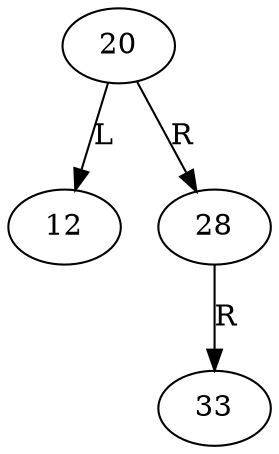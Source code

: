 // DistSensitiveBST
digraph {
	1610917556864 [label=20]
	1610917556864 -> 1610917558016 [label=L]
	1610917558016 [label=12]
	1610917556864 -> 1610917551936 [label=R]
	1610917551936 [label=28]
	1610917551936 -> 1610917553216 [label=R]
	1610917553216 [label=33]
}
